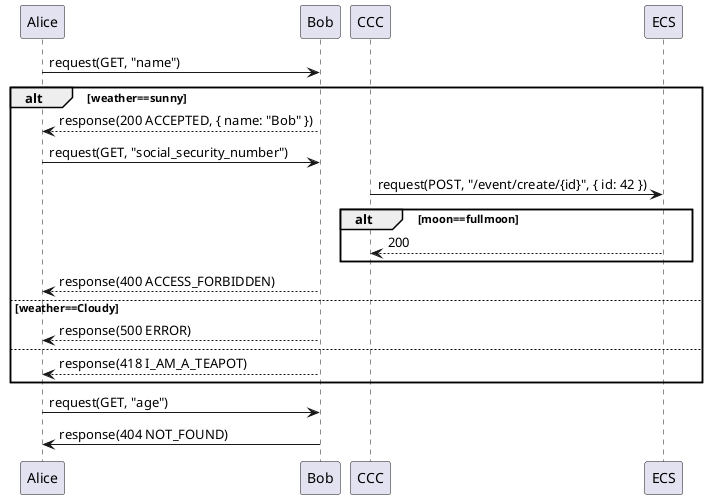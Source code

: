 @startuml

Alice -> Bob : request(GET, "name")

alt weather==sunny
	Bob --> Alice : response(200 ACCEPTED, { name: "Bob" })
	
	Alice -> Bob : request(GET, "social_security_number")

	CCC -> ECS : request(POST, "/event/create/{id}", { id: 42 })
	
	alt moon==fullmoon
		return 200
	end

	Bob --> Alice : response(400 ACCESS_FORBIDDEN)
else weather==Cloudy
	Bob --> Alice : response(500 ERROR)
else
	Bob --> Alice : response(418 I_AM_A_TEAPOT)
end

Alice -> Bob : request(GET, "age")
Bob -> Alice : response(404 NOT_FOUND)

@enduml